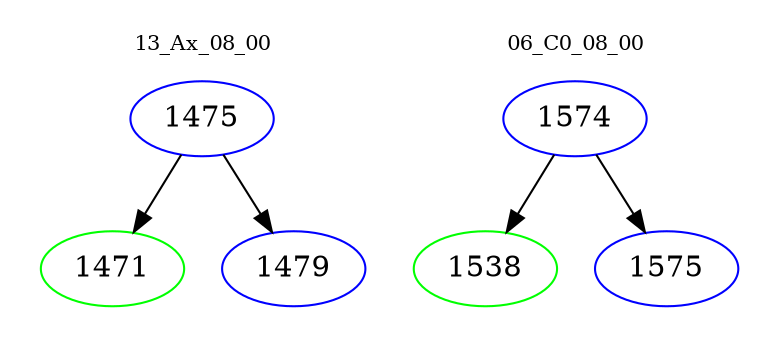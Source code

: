 digraph{
subgraph cluster_0 {
color = white
label = "13_Ax_08_00";
fontsize=10;
T0_1475 [label="1475", color="blue"]
T0_1475 -> T0_1471 [color="black"]
T0_1471 [label="1471", color="green"]
T0_1475 -> T0_1479 [color="black"]
T0_1479 [label="1479", color="blue"]
}
subgraph cluster_1 {
color = white
label = "06_C0_08_00";
fontsize=10;
T1_1574 [label="1574", color="blue"]
T1_1574 -> T1_1538 [color="black"]
T1_1538 [label="1538", color="green"]
T1_1574 -> T1_1575 [color="black"]
T1_1575 [label="1575", color="blue"]
}
}
